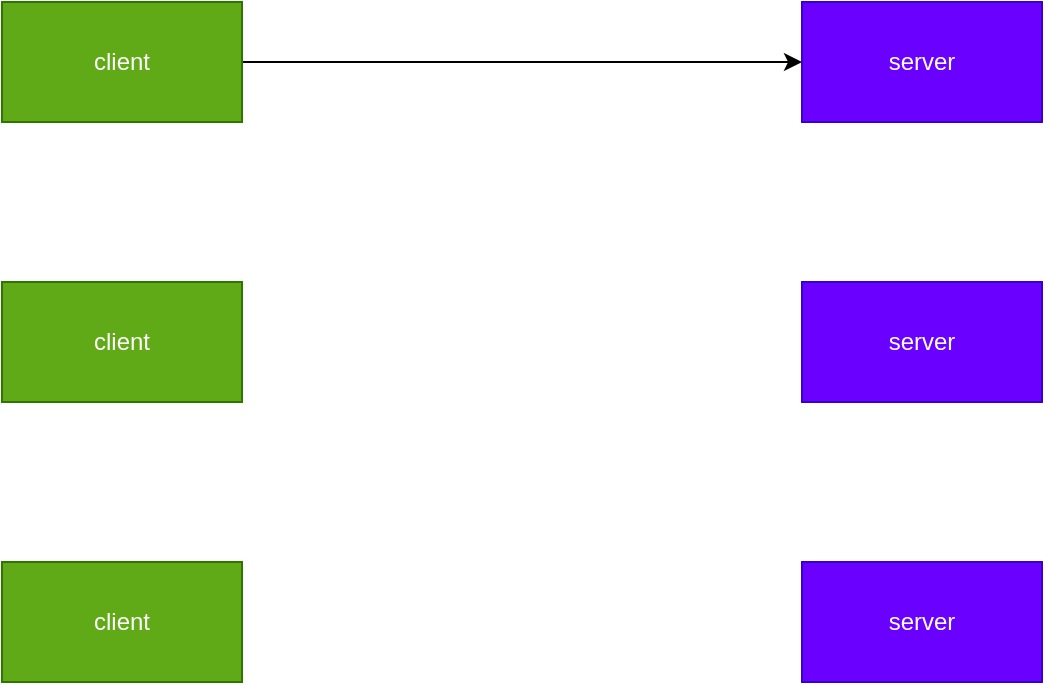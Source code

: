 <mxfile version="13.1.3">
    <diagram id="6hGFLwfOUW9BJ-s0fimq" name="Page-1">
        <mxGraphModel dx="1212" dy="903" grid="1" gridSize="10" guides="1" tooltips="1" connect="1" arrows="1" fold="1" page="1" pageScale="1" pageWidth="827" pageHeight="1169" math="0" shadow="0">
            <root>
                <mxCell id="0"/>
                <mxCell id="1" parent="0"/>
                <mxCell id="4" style="edgeStyle=orthogonalEdgeStyle;rounded=0;orthogonalLoop=1;jettySize=auto;html=1;entryX=0;entryY=0.5;entryDx=0;entryDy=0;" edge="1" parent="1" source="2" target="3">
                    <mxGeometry relative="1" as="geometry"/>
                </mxCell>
                <mxCell id="2" value="client" style="rounded=0;whiteSpace=wrap;html=1;fillColor=#60a917;strokeColor=#2D7600;fontColor=#ffffff;" vertex="1" parent="1">
                    <mxGeometry x="110" y="200" width="120" height="60" as="geometry"/>
                </mxCell>
                <mxCell id="7" value="&lt;span&gt;client&lt;/span&gt;" style="rounded=0;whiteSpace=wrap;html=1;fillColor=#60a917;strokeColor=#2D7600;fontColor=#ffffff;" vertex="1" parent="1">
                    <mxGeometry x="110" y="340" width="120" height="60" as="geometry"/>
                </mxCell>
                <mxCell id="10" value="&lt;span&gt;client&lt;/span&gt;" style="rounded=0;whiteSpace=wrap;html=1;fillColor=#60a917;strokeColor=#2D7600;fontColor=#ffffff;" vertex="1" parent="1">
                    <mxGeometry x="110" y="480" width="120" height="60" as="geometry"/>
                </mxCell>
                <mxCell id="3" value="server" style="rounded=0;whiteSpace=wrap;html=1;fillColor=#6a00ff;strokeColor=#3700CC;fontColor=#ffffff;" vertex="1" parent="1">
                    <mxGeometry x="510" y="200" width="120" height="60" as="geometry"/>
                </mxCell>
                <mxCell id="5" value="&lt;span&gt;server&lt;/span&gt;" style="rounded=0;whiteSpace=wrap;html=1;fillColor=#6a00ff;strokeColor=#3700CC;fontColor=#ffffff;" vertex="1" parent="1">
                    <mxGeometry x="510" y="340" width="120" height="60" as="geometry"/>
                </mxCell>
                <mxCell id="12" value="&lt;span&gt;server&lt;/span&gt;" style="rounded=0;whiteSpace=wrap;html=1;fillColor=#6a00ff;strokeColor=#3700CC;fontColor=#ffffff;" vertex="1" parent="1">
                    <mxGeometry x="510" y="480" width="120" height="60" as="geometry"/>
                </mxCell>
            </root>
        </mxGraphModel>
    </diagram>
</mxfile>